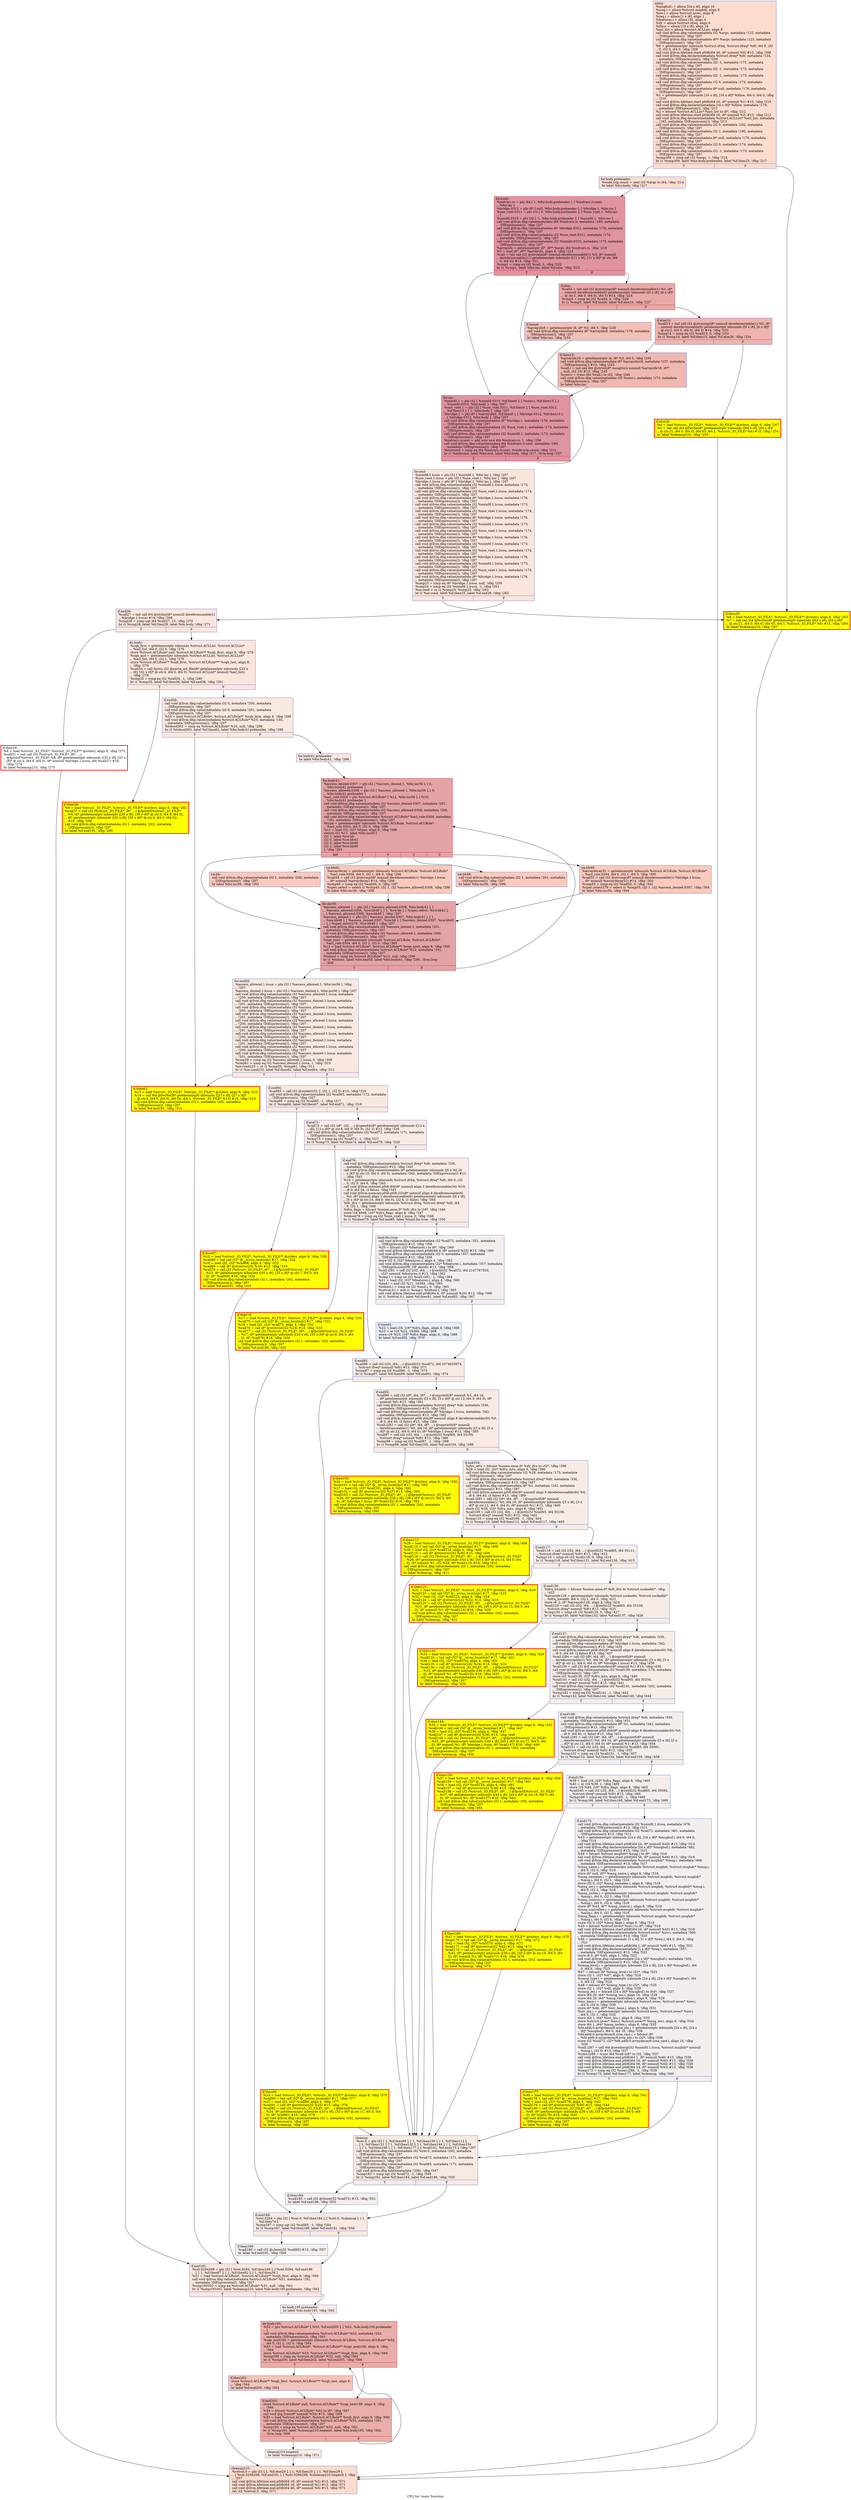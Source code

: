 digraph "CFG for 'main' function" {
	label="CFG for 'main' function";

	Node0x558052c04e00 [shape=record,color="#3d50c3ff", style=filled, fillcolor="#f7af9170",label="{entry:\l  %msgbuf.i = alloca [24 x i8], align 16\l  %msg.i = alloca %struct.msghdr, align 8\l  %iov.i = alloca %struct.iovec, align 8\l  %req.i = alloca [1 x i8], align 1\l  %features.i = alloca i32, align 4\l  %ifr = alloca %struct.ifreq, align 8\l  %iface = alloca [16 x i8], align 16\l  %acl_list = alloca %struct.ACLList, align 8\l  call void @llvm.dbg.value(metadata i32 %argc, metadata !122, metadata\l... !DIExpression()), !dbg !207\l  call void @llvm.dbg.value(metadata i8** %argv, metadata !123, metadata\l... !DIExpression()), !dbg !207\l  %0 = getelementptr inbounds %struct.ifreq, %struct.ifreq* %ifr, i64 0, i32\l... 0, i32 0, i64 0, !dbg !208\l  call void @llvm.lifetime.start.p0i8(i64 40, i8* nonnull %0) #13, !dbg !208\l  call void @llvm.dbg.declare(metadata %struct.ifreq* %ifr, metadata !124,\l... metadata !DIExpression()), !dbg !209\l  call void @llvm.dbg.value(metadata i32 -1, metadata !171, metadata\l... !DIExpression()), !dbg !207\l  call void @llvm.dbg.value(metadata i32 -1, metadata !172, metadata\l... !DIExpression()), !dbg !207\l  call void @llvm.dbg.value(metadata i32 -1, metadata !173, metadata\l... !DIExpression()), !dbg !207\l  call void @llvm.dbg.value(metadata i32 0, metadata !174, metadata\l... !DIExpression()), !dbg !207\l  call void @llvm.dbg.value(metadata i8* null, metadata !176, metadata\l... !DIExpression()), !dbg !207\l  %1 = getelementptr inbounds [16 x i8], [16 x i8]* %iface, i64 0, i64 0, !dbg\l... !210\l  call void @llvm.lifetime.start.p0i8(i64 16, i8* nonnull %1) #13, !dbg !210\l  call void @llvm.dbg.declare(metadata [16 x i8]* %iface, metadata !179,\l... metadata !DIExpression()), !dbg !211\l  %2 = bitcast %struct.ACLList* %acl_list to i8*, !dbg !212\l  call void @llvm.lifetime.start.p0i8(i64 16, i8* nonnull %2) #13, !dbg !212\l  call void @llvm.dbg.declare(metadata %struct.ACLList* %acl_list, metadata\l... !193, metadata !DIExpression()), !dbg !213\l  call void @llvm.dbg.value(metadata i32 0, metadata !202, metadata\l... !DIExpression()), !dbg !207\l  call void @llvm.dbg.value(metadata i32 1, metadata !180, metadata\l... !DIExpression()), !dbg !207\l  call void @llvm.dbg.value(metadata i8* null, metadata !176, metadata\l... !DIExpression()), !dbg !207\l  call void @llvm.dbg.value(metadata i32 0, metadata !174, metadata\l... !DIExpression()), !dbg !207\l  call void @llvm.dbg.value(metadata i32 -1, metadata !173, metadata\l... !DIExpression()), !dbg !207\l  %cmp309 = icmp sgt i32 %argc, 1, !dbg !214\l  br i1 %cmp309, label %for.body.preheader, label %if.then25, !dbg !217\l|{<s0>T|<s1>F}}"];
	Node0x558052c04e00:s0 -> Node0x558052d34e80;
	Node0x558052c04e00:s1 -> Node0x558052d26280;
	Node0x558052d34e80 [shape=record,color="#3d50c3ff", style=filled, fillcolor="#f7b39670",label="{for.body.preheader:                               \l  %wide.trip.count = zext i32 %argc to i64, !dbg !214\l  br label %for.body, !dbg !217\l}"];
	Node0x558052d34e80 -> Node0x558052d1fd90;
	Node0x558052d1fd90 [shape=record,color="#b70d28ff", style=filled, fillcolor="#b70d2870",label="{for.body:                                         \l  %indvars.iv = phi i64 [ 1, %for.body.preheader ], [ %indvars.iv.next,\l... %for.inc ]\l  %bridge.0312 = phi i8* [ null, %for.body.preheader ], [ %bridge.1, %for.inc ]\l  %use_vnet.0311 = phi i32 [ 0, %for.body.preheader ], [ %use_vnet.1, %for.inc\l... ]\l  %unixfd.0310 = phi i32 [ -1, %for.body.preheader ], [ %unixfd.1, %for.inc ]\l  call void @llvm.dbg.value(metadata i64 %indvars.iv, metadata !180, metadata\l... !DIExpression()), !dbg !207\l  call void @llvm.dbg.value(metadata i8* %bridge.0312, metadata !176, metadata\l... !DIExpression()), !dbg !207\l  call void @llvm.dbg.value(metadata i32 %use_vnet.0311, metadata !174,\l... metadata !DIExpression()), !dbg !207\l  call void @llvm.dbg.value(metadata i32 %unixfd.0310, metadata !173, metadata\l... !DIExpression()), !dbg !207\l  %arrayidx = getelementptr i8*, i8** %argv, i64 %indvars.iv, !dbg !218\l  %3 = load i8*, i8** %arrayidx, align 8, !dbg !218\l  %call = tail call i32 @strcmp(i8* nonnull dereferenceable(1) %3, i8* nonnull\l... dereferenceable(11) getelementptr inbounds ([11 x i8], [11 x i8]* @.str, i64\l... 0, i64 0)) #14, !dbg !221\l  %cmp1 = icmp eq i32 %call, 0, !dbg !222\l  br i1 %cmp1, label %for.inc, label %if.else, !dbg !223\l|{<s0>T|<s1>F}}"];
	Node0x558052d1fd90:s0 -> Node0x558052d1fce0;
	Node0x558052d1fd90:s1 -> Node0x558052d20ac0;
	Node0x558052d20ac0 [shape=record,color="#b70d28ff", style=filled, fillcolor="#ca3b3770",label="{if.else:                                          \l  %call4 = tail call i32 @strncmp(i8* nonnull dereferenceable(1) %3, i8*\l... nonnull dereferenceable(6) getelementptr inbounds ([6 x i8], [6 x i8]*\l... @.str.1, i64 0, i64 0), i64 5) #14, !dbg !224\l  %cmp5 = icmp eq i32 %call4, 0, !dbg !226\l  br i1 %cmp5, label %if.then6, label %if.else10, !dbg !227\l|{<s0>T|<s1>F}}"];
	Node0x558052d20ac0:s0 -> Node0x558052d22410;
	Node0x558052d20ac0:s1 -> Node0x558052d224d0;
	Node0x558052d22410 [shape=record,color="#3d50c3ff", style=filled, fillcolor="#e5705870",label="{if.then6:                                         \l  %arrayidx9 = getelementptr i8, i8* %3, i64 5, !dbg !228\l  call void @llvm.dbg.value(metadata i8* %arrayidx9, metadata !176, metadata\l... !DIExpression()), !dbg !207\l  br label %for.inc, !dbg !230\l}"];
	Node0x558052d22410 -> Node0x558052d1fce0;
	Node0x558052d224d0 [shape=record,color="#3d50c3ff", style=filled, fillcolor="#d8564670",label="{if.else10:                                        \l  %call13 = tail call i32 @strncmp(i8* nonnull dereferenceable(1) %3, i8*\l... nonnull dereferenceable(6) getelementptr inbounds ([6 x i8], [6 x i8]*\l... @.str.2, i64 0, i64 0), i64 5) #14, !dbg !231\l  %cmp14 = icmp eq i32 %call13, 0, !dbg !233\l  br i1 %cmp14, label %if.then15, label %if.else20, !dbg !234\l|{<s0>T|<s1>F}}"];
	Node0x558052d224d0:s0 -> Node0x558052d23f80;
	Node0x558052d224d0:s1 -> Node0x558052d24020;
	Node0x558052d23f80 [shape=record,color="#3d50c3ff", style=filled, fillcolor="#dc5d4a70",label="{if.then15:                                        \l  %arrayidx18 = getelementptr i8, i8* %3, i64 5, !dbg !235\l  call void @llvm.dbg.value(metadata i8* %arrayidx18, metadata !237, metadata\l... !DIExpression()) #13, !dbg !243\l  %call.i = tail call i64 @strtol(i8* nocapture nonnull %arrayidx18, i8**\l... null, i32 10) #13, !dbg !245\l  %conv.i = trunc i64 %call.i to i32, !dbg !246\l  call void @llvm.dbg.value(metadata i32 %conv.i, metadata !173, metadata\l... !DIExpression()), !dbg !207\l  br label %for.inc\l}"];
	Node0x558052d23f80 -> Node0x558052d1fce0;
	Node0x558052d24020 [shape=record,penwidth=3.0, style="filled", color="red", fillcolor="yellow",label="{if.else20:                                        \l  %4 = load %struct._IO_FILE*, %struct._IO_FILE** @stderr, align 8, !dbg !247\l  %5 = tail call i64 @fwrite(i8* getelementptr inbounds ([64 x i8], [64 x i8]*\l... @.str.21, i64 0, i64 0), i64 63, i64 1, %struct._IO_FILE* %4) #15, !dbg !254\l  br label %cleanup210, !dbg !255\l}"];
	Node0x558052d24020 -> Node0x558052cea950;
	Node0x558052d1fce0 [shape=record,color="#b70d28ff", style=filled, fillcolor="#b70d2870",label="{for.inc:                                          \l  %unixfd.1 = phi i32 [ %unixfd.0310, %if.then6 ], [ %conv.i, %if.then15 ], [\l... %unixfd.0310, %for.body ], !dbg !207\l  %use_vnet.1 = phi i32 [ %use_vnet.0311, %if.then6 ], [ %use_vnet.0311,\l... %if.then15 ], [ 1, %for.body ], !dbg !207\l  %bridge.1 = phi i8* [ %arrayidx9, %if.then6 ], [ %bridge.0312, %if.then15 ],\l... [ %bridge.0312, %for.body ], !dbg !207\l  call void @llvm.dbg.value(metadata i8* %bridge.1, metadata !176, metadata\l... !DIExpression()), !dbg !207\l  call void @llvm.dbg.value(metadata i32 %use_vnet.1, metadata !174, metadata\l... !DIExpression()), !dbg !207\l  call void @llvm.dbg.value(metadata i32 %unixfd.1, metadata !173, metadata\l... !DIExpression()), !dbg !207\l  %indvars.iv.next = add nuw nsw i64 %indvars.iv, 1, !dbg !256\l  call void @llvm.dbg.value(metadata i64 %indvars.iv.next, metadata !180,\l... metadata !DIExpression()), !dbg !207\l  %exitcond = icmp eq i64 %indvars.iv.next, %wide.trip.count, !dbg !214\l  br i1 %exitcond, label %for.end, label %for.body, !dbg !217, !llvm.loop !257\l|{<s0>T|<s1>F}}"];
	Node0x558052d1fce0:s0 -> Node0x558052d1fa00;
	Node0x558052d1fce0:s1 -> Node0x558052d1fd90;
	Node0x558052d1fa00 [shape=record,color="#3d50c3ff", style=filled, fillcolor="#f4c5ad70",label="{for.end:                                          \l  %unixfd.1.lcssa = phi i32 [ %unixfd.1, %for.inc ], !dbg !207\l  %use_vnet.1.lcssa = phi i32 [ %use_vnet.1, %for.inc ], !dbg !207\l  %bridge.1.lcssa = phi i8* [ %bridge.1, %for.inc ], !dbg !207\l  call void @llvm.dbg.value(metadata i32 %unixfd.1.lcssa, metadata !173,\l... metadata !DIExpression()), !dbg !207\l  call void @llvm.dbg.value(metadata i32 %use_vnet.1.lcssa, metadata !174,\l... metadata !DIExpression()), !dbg !207\l  call void @llvm.dbg.value(metadata i8* %bridge.1.lcssa, metadata !176,\l... metadata !DIExpression()), !dbg !207\l  call void @llvm.dbg.value(metadata i32 %unixfd.1.lcssa, metadata !173,\l... metadata !DIExpression()), !dbg !207\l  call void @llvm.dbg.value(metadata i32 %use_vnet.1.lcssa, metadata !174,\l... metadata !DIExpression()), !dbg !207\l  call void @llvm.dbg.value(metadata i8* %bridge.1.lcssa, metadata !176,\l... metadata !DIExpression()), !dbg !207\l  call void @llvm.dbg.value(metadata i32 %unixfd.1.lcssa, metadata !173,\l... metadata !DIExpression()), !dbg !207\l  call void @llvm.dbg.value(metadata i32 %use_vnet.1.lcssa, metadata !174,\l... metadata !DIExpression()), !dbg !207\l  call void @llvm.dbg.value(metadata i8* %bridge.1.lcssa, metadata !176,\l... metadata !DIExpression()), !dbg !207\l  call void @llvm.dbg.value(metadata i32 %unixfd.1.lcssa, metadata !173,\l... metadata !DIExpression()), !dbg !207\l  call void @llvm.dbg.value(metadata i32 %use_vnet.1.lcssa, metadata !174,\l... metadata !DIExpression()), !dbg !207\l  call void @llvm.dbg.value(metadata i8* %bridge.1.lcssa, metadata !176,\l... metadata !DIExpression()), !dbg !207\l  call void @llvm.dbg.value(metadata i32 %unixfd.1.lcssa, metadata !173,\l... metadata !DIExpression()), !dbg !207\l  call void @llvm.dbg.value(metadata i32 %use_vnet.1.lcssa, metadata !174,\l... metadata !DIExpression()), !dbg !207\l  call void @llvm.dbg.value(metadata i8* %bridge.1.lcssa, metadata !176,\l... metadata !DIExpression()), !dbg !207\l  %cmp23 = icmp eq i8* %bridge.1.lcssa, null, !dbg !259\l  %cmp24 = icmp eq i32 %unixfd.1.lcssa, -1, !dbg !261\l  %or.cond = or i1 %cmp24, %cmp23, !dbg !262\l  br i1 %or.cond, label %if.then25, label %if.end26, !dbg !262\l|{<s0>T|<s1>F}}"];
	Node0x558052d1fa00:s0 -> Node0x558052d26280;
	Node0x558052d1fa00:s1 -> Node0x558052d20690;
	Node0x558052d26280 [shape=record,penwidth=3.0, style="filled", color="red", fillcolor="yellow",label="{if.then25:                                        \l  %6 = load %struct._IO_FILE*, %struct._IO_FILE** @stderr, align 8, !dbg !263\l  %7 = tail call i64 @fwrite(i8* getelementptr inbounds ([64 x i8], [64 x i8]*\l... @.str.21, i64 0, i64 0), i64 63, i64 1, %struct._IO_FILE* %6) #15, !dbg !266\l  br label %cleanup210, !dbg !267\l}"];
	Node0x558052d26280 -> Node0x558052cea950;
	Node0x558052d20690 [shape=record,color="#3d50c3ff", style=filled, fillcolor="#f3c7b170",label="{if.end26:                                         \l  %call27 = tail call i64 @strlen(i8* nonnull dereferenceable(1)\l... %bridge.1.lcssa) #14, !dbg !268\l  %cmp28 = icmp ugt i64 %call27, 15, !dbg !270\l  br i1 %cmp28, label %if.then29, label %do.body, !dbg !271\l|{<s0>T|<s1>F}}"];
	Node0x558052d20690:s0 -> Node0x558052d289d0;
	Node0x558052d20690:s1 -> Node0x558052d2b340;
	Node0x558052d289d0 [shape=record,penwidth=3.0, color="red",label="{if.then29:                                        \l  %8 = load %struct._IO_FILE*, %struct._IO_FILE** @stderr, align 8, !dbg !272\l  %call31 = tail call i32 (%struct._IO_FILE*, i8*, ...)\l... @fprintf(%struct._IO_FILE* %8, i8* getelementptr inbounds ([25 x i8], [25 x\l... i8]* @.str.3, i64 0, i64 0), i8* nonnull %bridge.1.lcssa, i64 %call27) #16,\l... !dbg !274\l  br label %cleanup210, !dbg !275\l}"];
	Node0x558052d289d0 -> Node0x558052cea950;
	Node0x558052d2b340 [shape=record,color="#3d50c3ff", style=filled, fillcolor="#f3c7b170",label="{do.body:                                          \l  %sqh_first = getelementptr inbounds %struct.ACLList, %struct.ACLList*\l... %acl_list, i64 0, i32 0, !dbg !276\l  store %struct.ACLRule* null, %struct.ACLRule** %sqh_first, align 8, !dbg !276\l  %sqh_last = getelementptr inbounds %struct.ACLList, %struct.ACLList*\l... %acl_list, i64 0, i32 1, !dbg !276\l  store %struct.ACLRule** %sqh_first, %struct.ACLRule*** %sqh_last, align 8,\l... !dbg !276\l  %call34 = call fastcc i32 @parse_acl_file(i8* getelementptr inbounds ([32 x\l... i8], [32 x i8]* @.str.4, i64 0, i64 0), %struct.ACLList* nonnull %acl_list),\l... !dbg !278\l  %cmp35 = icmp eq i32 %call34, -1, !dbg !280\l  br i1 %cmp35, label %if.then36, label %if.end38, !dbg !281\l|{<s0>T|<s1>F}}"];
	Node0x558052d2b340:s0 -> Node0x558052d2ba10;
	Node0x558052d2b340:s1 -> Node0x558052d2ba60;
	Node0x558052d2ba10 [shape=record,penwidth=3.0, style="filled", color="red", fillcolor="yellow",label="{if.then36:                                        \l  %9 = load %struct._IO_FILE*, %struct._IO_FILE** @stderr, align 8, !dbg !282\l  %call37 = call i32 (%struct._IO_FILE*, i8*, ...) @fprintf(%struct._IO_FILE*\l... %9, i8* getelementptr inbounds ([39 x i8], [39 x i8]* @.str.5, i64 0, i64 0),\l... i8* getelementptr inbounds ([32 x i8], [32 x i8]* @.str.4, i64 0, i64 0))\l... #16, !dbg !284\l  call void @llvm.dbg.value(metadata i32 1, metadata !202, metadata\l... !DIExpression()), !dbg !207\l  br label %if.end191, !dbg !285\l}"];
	Node0x558052d2ba10 -> Node0x558052d4d820;
	Node0x558052d2ba60 [shape=record,color="#3d50c3ff", style=filled, fillcolor="#f2cab570",label="{if.end38:                                         \l  call void @llvm.dbg.value(metadata i32 0, metadata !200, metadata\l... !DIExpression()), !dbg !207\l  call void @llvm.dbg.value(metadata i32 0, metadata !201, metadata\l... !DIExpression()), !dbg !207\l  %10 = load %struct.ACLRule*, %struct.ACLRule** %sqh_first, align 8, !dbg !286\l  call void @llvm.dbg.value(metadata %struct.ACLRule* %10, metadata !181,\l... metadata !DIExpression()), !dbg !207\l  %tobool303 = icmp eq %struct.ACLRule* %10, null, !dbg !286\l  br i1 %tobool303, label %if.then62, label %for.body41.preheader, !dbg !286\l|{<s0>T|<s1>F}}"];
	Node0x558052d2ba60:s0 -> Node0x558052d2e2b0;
	Node0x558052d2ba60:s1 -> Node0x558052d2f800;
	Node0x558052d2f800 [shape=record,color="#3d50c3ff", style=filled, fillcolor="#f1ccb870",label="{for.body41.preheader:                             \l  br label %for.body41, !dbg !286\l}"];
	Node0x558052d2f800 -> Node0x558052d2ddd0;
	Node0x558052d2ddd0 [shape=record,color="#b70d28ff", style=filled, fillcolor="#c32e3170",label="{for.body41:                                       \l  %access_denied.0307 = phi i32 [ %access_denied.1, %for.inc56 ], [ 0,\l... %for.body41.preheader ]\l  %access_allowed.0306 = phi i32 [ %access_allowed.1, %for.inc56 ], [ 0,\l... %for.body41.preheader ]\l  %acl_rule.0304 = phi %struct.ACLRule* [ %12, %for.inc56 ], [ %10,\l... %for.body41.preheader ]\l  call void @llvm.dbg.value(metadata i32 %access_denied.0307, metadata !201,\l... metadata !DIExpression()), !dbg !207\l  call void @llvm.dbg.value(metadata i32 %access_allowed.0306, metadata !200,\l... metadata !DIExpression()), !dbg !207\l  call void @llvm.dbg.value(metadata %struct.ACLRule* %acl_rule.0304, metadata\l... !181, metadata !DIExpression()), !dbg !207\l  %type = getelementptr inbounds %struct.ACLRule, %struct.ACLRule*\l... %acl_rule.0304, i64 0, i32 0, !dbg !288\l  %11 = load i32, i32* %type, align 8, !dbg !288\l  switch i32 %11, label %for.inc56 [\l    i32 1, label %sw.bb\l    i32 0, label %sw.bb42\l    i32 3, label %sw.bb48\l    i32 2, label %sw.bb49\l  ], !dbg !291\l|{<s0>def|<s1>1|<s2>0|<s3>3|<s4>2}}"];
	Node0x558052d2ddd0:s0 -> Node0x558052d2dd40;
	Node0x558052d2ddd0:s1 -> Node0x558052d2e3f0;
	Node0x558052d2ddd0:s2 -> Node0x558052d2e620;
	Node0x558052d2ddd0:s3 -> Node0x558052d2fa20;
	Node0x558052d2ddd0:s4 -> Node0x558052d2fc60;
	Node0x558052d2e3f0 [shape=record,color="#3d50c3ff", style=filled, fillcolor="#ef886b70",label="{sw.bb:                                            \l  call void @llvm.dbg.value(metadata i32 1, metadata !200, metadata\l... !DIExpression()), !dbg !207\l  br label %for.inc56, !dbg !292\l}"];
	Node0x558052d2e3f0 -> Node0x558052d2dd40;
	Node0x558052d2e620 [shape=record,color="#3d50c3ff", style=filled, fillcolor="#ef886b70",label="{sw.bb42:                                          \l  %arraydecay = getelementptr inbounds %struct.ACLRule, %struct.ACLRule*\l... %acl_rule.0304, i64 0, i32 1, i64 0, !dbg !294\l  %call44 = call i32 @strcmp(i8* nonnull dereferenceable(1) %bridge.1.lcssa,\l... i8* nonnull %arraydecay) #14, !dbg !296\l  %cmp45 = icmp eq i32 %call44, 0, !dbg !297\l  %spec.select = select i1 %cmp45, i32 1, i32 %access_allowed.0306, !dbg !298\l  br label %for.inc56, !dbg !298\l}"];
	Node0x558052d2e620 -> Node0x558052d2dd40;
	Node0x558052d2fa20 [shape=record,color="#3d50c3ff", style=filled, fillcolor="#ef886b70",label="{sw.bb48:                                          \l  call void @llvm.dbg.value(metadata i32 1, metadata !201, metadata\l... !DIExpression()), !dbg !207\l  br label %for.inc56, !dbg !299\l}"];
	Node0x558052d2fa20 -> Node0x558052d2dd40;
	Node0x558052d2fc60 [shape=record,color="#3d50c3ff", style=filled, fillcolor="#ef886b70",label="{sw.bb49:                                          \l  %arraydecay51 = getelementptr inbounds %struct.ACLRule, %struct.ACLRule*\l... %acl_rule.0304, i64 0, i32 1, i64 0, !dbg !300\l  %call52 = call i32 @strcmp(i8* nonnull dereferenceable(1) %bridge.1.lcssa,\l... i8* nonnull %arraydecay51) #14, !dbg !302\l  %cmp53 = icmp eq i32 %call52, 0, !dbg !303\l  %spec.select279 = select i1 %cmp53, i32 1, i32 %access_denied.0307, !dbg !304\l  br label %for.inc56, !dbg !304\l}"];
	Node0x558052d2fc60 -> Node0x558052d2dd40;
	Node0x558052d2dd40 [shape=record,color="#b70d28ff", style=filled, fillcolor="#c32e3170",label="{for.inc56:                                        \l  %access_allowed.1 = phi i32 [ %access_allowed.0306, %for.body41 ], [\l... %access_allowed.0306, %sw.bb48 ], [ 1, %sw.bb ], [ %spec.select, %sw.bb42 ],\l... [ %access_allowed.0306, %sw.bb49 ], !dbg !207\l  %access_denied.1 = phi i32 [ %access_denied.0307, %for.body41 ], [ 1,\l... %sw.bb48 ], [ %access_denied.0307, %sw.bb ], [ %access_denied.0307, %sw.bb42\l... ], [ %spec.select279, %sw.bb49 ], !dbg !207\l  call void @llvm.dbg.value(metadata i32 %access_denied.1, metadata !201,\l... metadata !DIExpression()), !dbg !207\l  call void @llvm.dbg.value(metadata i32 %access_allowed.1, metadata !200,\l... metadata !DIExpression()), !dbg !207\l  %sqe_next = getelementptr inbounds %struct.ACLRule, %struct.ACLRule*\l... %acl_rule.0304, i64 0, i32 2, i32 0, !dbg !305\l  %12 = load %struct.ACLRule*, %struct.ACLRule** %sqe_next, align 8, !dbg !305\l  call void @llvm.dbg.value(metadata %struct.ACLRule* %12, metadata !181,\l... metadata !DIExpression()), !dbg !207\l  %tobool = icmp eq %struct.ACLRule* %12, null, !dbg !286\l  br i1 %tobool, label %for.end58, label %for.body41, !dbg !286, !llvm.loop\l... !306\l|{<s0>T|<s1>F}}"];
	Node0x558052d2dd40:s0 -> Node0x558052d23760;
	Node0x558052d2dd40:s1 -> Node0x558052d2ddd0;
	Node0x558052d23760 [shape=record,color="#3d50c3ff", style=filled, fillcolor="#f1ccb870",label="{for.end58:                                        \l  %access_allowed.1.lcssa = phi i32 [ %access_allowed.1, %for.inc56 ], !dbg\l... !207\l  %access_denied.1.lcssa = phi i32 [ %access_denied.1, %for.inc56 ], !dbg !207\l  call void @llvm.dbg.value(metadata i32 %access_allowed.1.lcssa, metadata\l... !200, metadata !DIExpression()), !dbg !207\l  call void @llvm.dbg.value(metadata i32 %access_denied.1.lcssa, metadata\l... !201, metadata !DIExpression()), !dbg !207\l  call void @llvm.dbg.value(metadata i32 %access_allowed.1.lcssa, metadata\l... !200, metadata !DIExpression()), !dbg !207\l  call void @llvm.dbg.value(metadata i32 %access_denied.1.lcssa, metadata\l... !201, metadata !DIExpression()), !dbg !207\l  call void @llvm.dbg.value(metadata i32 %access_allowed.1.lcssa, metadata\l... !200, metadata !DIExpression()), !dbg !207\l  call void @llvm.dbg.value(metadata i32 %access_denied.1.lcssa, metadata\l... !201, metadata !DIExpression()), !dbg !207\l  call void @llvm.dbg.value(metadata i32 %access_allowed.1.lcssa, metadata\l... !200, metadata !DIExpression()), !dbg !207\l  call void @llvm.dbg.value(metadata i32 %access_denied.1.lcssa, metadata\l... !201, metadata !DIExpression()), !dbg !207\l  call void @llvm.dbg.value(metadata i32 %access_allowed.1.lcssa, metadata\l... !200, metadata !DIExpression()), !dbg !207\l  call void @llvm.dbg.value(metadata i32 %access_denied.1.lcssa, metadata\l... !201, metadata !DIExpression()), !dbg !207\l  %cmp59 = icmp eq i32 %access_allowed.1.lcssa, 0, !dbg !308\l  %cmp61 = icmp eq i32 %access_denied.1.lcssa, 1, !dbg !310\l  %or.cond225 = or i1 %cmp59, %cmp61, !dbg !311\l  br i1 %or.cond225, label %if.then62, label %if.end64, !dbg !311\l|{<s0>T|<s1>F}}"];
	Node0x558052d23760:s0 -> Node0x558052d2e2b0;
	Node0x558052d23760:s1 -> Node0x558052d314c0;
	Node0x558052d2e2b0 [shape=record,penwidth=3.0, style="filled", color="red", fillcolor="yellow",label="{if.then62:                                        \l  %13 = load %struct._IO_FILE*, %struct._IO_FILE** @stderr, align 8, !dbg !312\l  %14 = call i64 @fwrite(i8* getelementptr inbounds ([27 x i8], [27 x i8]*\l... @.str.6, i64 0, i64 0), i64 26, i64 1, %struct._IO_FILE* %13) #16, !dbg !314\l  call void @llvm.dbg.value(metadata i32 1, metadata !202, metadata\l... !DIExpression()), !dbg !207\l  br label %if.end191, !dbg !315\l}"];
	Node0x558052d2e2b0 -> Node0x558052d4d820;
	Node0x558052d314c0 [shape=record,color="#3d50c3ff", style=filled, fillcolor="#f1ccb870",label="{if.end64:                                         \l  %call65 = call i32 @socket(i32 2, i32 1, i32 0) #13, !dbg !316\l  call void @llvm.dbg.value(metadata i32 %call65, metadata !172, metadata\l... !DIExpression()), !dbg !207\l  %cmp66 = icmp eq i32 %call65, -1, !dbg !317\l  br i1 %cmp66, label %if.then67, label %if.end71, !dbg !319\l|{<s0>T|<s1>F}}"];
	Node0x558052d314c0:s0 -> Node0x558052d188b0;
	Node0x558052d314c0:s1 -> Node0x558052d33a40;
	Node0x558052d188b0 [shape=record,penwidth=3.0, style="filled", color="red", fillcolor="yellow",label="{if.then67:                                        \l  %15 = load %struct._IO_FILE*, %struct._IO_FILE** @stderr, align 8, !dbg !320\l  %call68 = tail call i32* @__errno_location() #17, !dbg !322\l  %16 = load i32, i32* %call68, align 4, !dbg !322\l  %call69 = call i8* @strerror(i32 %16) #13, !dbg !323\l  %call70 = call i32 (%struct._IO_FILE*, i8*, ...) @fprintf(%struct._IO_FILE*\l... %15, i8* getelementptr inbounds ([35 x i8], [35 x i8]* @.str.7, i64 0, i64\l... 0), i8* %call69) #16, !dbg !324\l  call void @llvm.dbg.value(metadata i32 1, metadata !202, metadata\l... !DIExpression()), !dbg !207\l  br label %if.end191, !dbg !325\l}"];
	Node0x558052d188b0 -> Node0x558052d4d820;
	Node0x558052d33a40 [shape=record,color="#3d50c3ff", style=filled, fillcolor="#efcebd70",label="{if.end71:                                         \l  %call72 = call i32 (i8*, i32, ...) @open64(i8* getelementptr inbounds ([13 x\l... i8], [13 x i8]* @.str.8, i64 0, i64 0), i32 2) #13, !dbg !326\l  call void @llvm.dbg.value(metadata i32 %call72, metadata !171, metadata\l... !DIExpression()), !dbg !207\l  %cmp73 = icmp eq i32 %call72, -1, !dbg !327\l  br i1 %cmp73, label %if.then74, label %if.end78, !dbg !329\l|{<s0>T|<s1>F}}"];
	Node0x558052d33a40:s0 -> Node0x558052d36820;
	Node0x558052d33a40:s1 -> Node0x558052d36870;
	Node0x558052d36820 [shape=record,penwidth=3.0, style="filled", color="red", fillcolor="yellow",label="{if.then74:                                        \l  %17 = load %struct._IO_FILE*, %struct._IO_FILE** @stderr, align 8, !dbg !330\l  %call75 = tail call i32* @__errno_location() #17, !dbg !332\l  %18 = load i32, i32* %call75, align 4, !dbg !332\l  %call76 = call i8* @strerror(i32 %18) #13, !dbg !333\l  %call77 = call i32 (%struct._IO_FILE*, i8*, ...) @fprintf(%struct._IO_FILE*\l... %17, i8* getelementptr inbounds ([33 x i8], [33 x i8]* @.str.9, i64 0, i64\l... 0), i8* %call76) #16, !dbg !334\l  call void @llvm.dbg.value(metadata i32 1, metadata !202, metadata\l... !DIExpression()), !dbg !207\l  br label %if.end186, !dbg !335\l}"];
	Node0x558052d36820 -> Node0x558052d4ade0;
	Node0x558052d36870 [shape=record,color="#3d50c3ff", style=filled, fillcolor="#eed0c070",label="{if.end78:                                         \l  call void @llvm.dbg.value(metadata %struct.ifreq* %ifr, metadata !336,\l... metadata !DIExpression()) #13, !dbg !343\l  call void @llvm.dbg.value(metadata i8* getelementptr inbounds ([6 x i8], [6\l... x i8]* @.str.10, i64 0, i64 0), metadata !342, metadata !DIExpression()) #13,\l... !dbg !343\l  %19 = getelementptr inbounds %struct.ifreq, %struct.ifreq* %ifr, i64 0, i32\l... 0, i32 0, i64 6, !dbg !345\l  call void @llvm.memset.p0i8.i64(i8* nonnull align 2 dereferenceable(34) %19,\l... i8 0, i64 34, i1 false), !dbg !345\l  call void @llvm.memcpy.p0i8.p0i8.i32(i8* nonnull align 8 dereferenceable(6)\l... %0, i8* nonnull align 1 dereferenceable(6) getelementptr inbounds ([6 x i8],\l... [6 x i8]* @.str.10, i64 0, i64 0), i32 6, i1 false), !dbg !345\l  %ifr_ifru = getelementptr inbounds %struct.ifreq, %struct.ifreq* %ifr, i64\l... 0, i32 1, !dbg !346\l  %ifru_flags = bitcast %union.anon.0* %ifr_ifru to i16*, !dbg !346\l  store i16 4098, i16* %ifru_flags, align 8, !dbg !347\l  %tobool79 = icmp eq i32 %use_vnet.1.lcssa, 0, !dbg !348\l  br i1 %tobool79, label %if.end85, label %land.lhs.true, !dbg !350\l|{<s0>T|<s1>F}}"];
	Node0x558052d36870:s0 -> Node0x558052d39100;
	Node0x558052d36870:s1 -> Node0x558052d39150;
	Node0x558052d39150 [shape=record,color="#3d50c3ff", style=filled, fillcolor="#e3d9d370",label="{land.lhs.true:                                    \l  call void @llvm.dbg.value(metadata i32 %call72, metadata !351, metadata\l... !DIExpression()) #13, !dbg !358\l  %20 = bitcast i32* %features.i to i8*, !dbg !360\l  call void @llvm.lifetime.start.p0i8(i64 4, i8* nonnull %20) #13, !dbg !360\l  call void @llvm.dbg.value(metadata i32 0, metadata !357, metadata\l... !DIExpression()) #13, !dbg !358\l  store i32 0, i32* %features.i, align 4, !dbg !361\l  call void @llvm.dbg.value(metadata i32* %features.i, metadata !357, metadata\l... !DIExpression(DW_OP_deref)) #13, !dbg !358\l  %call.i281 = call i32 (i32, i64, ...) @ioctl(i32 %call72, i64 2147767503,\l... i32* nonnull %features.i) #13, !dbg !362\l  %cmp.i = icmp ne i32 %call.i281, -1, !dbg !364\l  %21 = load i32, i32* %features.i, align 4, !dbg !365\l  %and.i = and i32 %21, 16384, !dbg !365\l  %tobool.i = icmp ne i32 %and.i, 0, !dbg !365\l  %retval.0.i = and i1 %cmp.i, %tobool.i, !dbg !365\l  call void @llvm.lifetime.end.p0i8(i64 4, i8* nonnull %20) #13, !dbg !366\l  br i1 %retval.0.i, label %if.then81, label %if.end85, !dbg !367\l|{<s0>T|<s1>F}}"];
	Node0x558052d39150:s0 -> Node0x558052cf8730;
	Node0x558052d39150:s1 -> Node0x558052d39100;
	Node0x558052cf8730 [shape=record,color="#3d50c3ff", style=filled, fillcolor="#d1dae970",label="{if.then81:                                        \l  %22 = load i16, i16* %ifru_flags, align 8, !dbg !368\l  %23 = or i16 %22, 16384, !dbg !368\l  store i16 %23, i16* %ifru_flags, align 8, !dbg !368\l  br label %if.end85, !dbg !370\l}"];
	Node0x558052cf8730 -> Node0x558052d39100;
	Node0x558052d39100 [shape=record,color="#3d50c3ff", style=filled, fillcolor="#eed0c070",label="{if.end85:                                         \l  %call86 = call i32 (i32, i64, ...) @ioctl(i32 %call72, i64 1074025674,\l... %struct.ifreq* nonnull %ifr) #13, !dbg !371\l  %cmp87 = icmp eq i32 %call86, -1, !dbg !373\l  br i1 %cmp87, label %if.then89, label %if.end93, !dbg !374\l|{<s0>T|<s1>F}}"];
	Node0x558052d39100:s0 -> Node0x558052a46ac0;
	Node0x558052d39100:s1 -> Node0x558052d2c0f0;
	Node0x558052a46ac0 [shape=record,penwidth=3.0, style="filled", color="red", fillcolor="yellow",label="{if.then89:                                        \l  %24 = load %struct._IO_FILE*, %struct._IO_FILE** @stderr, align 8, !dbg !375\l  %call90 = tail call i32* @__errno_location() #17, !dbg !377\l  %25 = load i32, i32* %call90, align 4, !dbg !377\l  %call91 = call i8* @strerror(i32 %25) #13, !dbg !378\l  %call92 = call i32 (%struct._IO_FILE*, i8*, ...) @fprintf(%struct._IO_FILE*\l... %24, i8* getelementptr inbounds ([33 x i8], [33 x i8]* @.str.11, i64 0, i64\l... 0), i8* %call91) #16, !dbg !379\l  call void @llvm.dbg.value(metadata i32 1, metadata !202, metadata\l... !DIExpression()), !dbg !207\l  br label %cleanup, !dbg !380\l}"];
	Node0x558052a46ac0 -> Node0x558052cc9690;
	Node0x558052d2c0f0 [shape=record,color="#3d50c3ff", style=filled, fillcolor="#eed0c070",label="{if.end93:                                         \l  %call96 = call i32 (i8*, i64, i8*, ...) @snprintf(i8* nonnull %1, i64 16,\l... i8* getelementptr inbounds ([3 x i8], [3 x i8]* @.str.12, i64 0, i64 0), i8*\l... nonnull %0) #13, !dbg !381\l  call void @llvm.dbg.value(metadata %struct.ifreq* %ifr, metadata !336,\l... metadata !DIExpression()) #13, !dbg !382\l  call void @llvm.dbg.value(metadata i8* %bridge.1.lcssa, metadata !342,\l... metadata !DIExpression()) #13, !dbg !382\l  call void @llvm.memset.p0i8.i64(i8* nonnull align 8 dereferenceable(40) %0,\l... i8 0, i64 40, i1 false) #13, !dbg !384\l  %call.i282 = call i32 (i8*, i64, i8*, ...) @snprintf(i8* nonnull\l... dereferenceable(1) %0, i64 16, i8* getelementptr inbounds ([3 x i8], [3 x\l... i8]* @.str.12, i64 0, i64 0), i8* %bridge.1.lcssa) #13, !dbg !385\l  %call97 = call i32 (i32, i64, ...) @ioctl(i32 %call65, i64 35105,\l... %struct.ifreq* nonnull %ifr) #13, !dbg !386\l  %cmp98 = icmp eq i32 %call97, -1, !dbg !388\l  br i1 %cmp98, label %if.then100, label %if.end104, !dbg !389\l|{<s0>T|<s1>F}}"];
	Node0x558052d2c0f0:s0 -> Node0x558052d3c900;
	Node0x558052d2c0f0:s1 -> Node0x558052d3c950;
	Node0x558052d3c900 [shape=record,penwidth=3.0, style="filled", color="red", fillcolor="yellow",label="{if.then100:                                       \l  %26 = load %struct._IO_FILE*, %struct._IO_FILE** @stderr, align 8, !dbg !390\l  %call101 = tail call i32* @__errno_location() #17, !dbg !392\l  %27 = load i32, i32* %call101, align 4, !dbg !392\l  %call102 = call i8* @strerror(i32 %27) #13, !dbg !393\l  %call103 = call i32 (%struct._IO_FILE*, i8*, ...) @fprintf(%struct._IO_FILE*\l... %26, i8* getelementptr inbounds ([38 x i8], [38 x i8]* @.str.13, i64 0, i64\l... 0), i8* %bridge.1.lcssa, i8* %call102) #16, !dbg !394\l  call void @llvm.dbg.value(metadata i32 1, metadata !202, metadata\l... !DIExpression()), !dbg !207\l  br label %cleanup, !dbg !395\l}"];
	Node0x558052d3c900 -> Node0x558052cc9690;
	Node0x558052d3c950 [shape=record,color="#3d50c3ff", style=filled, fillcolor="#ecd3c570",label="{if.end104:                                        \l  %ifru_mtu = bitcast %union.anon.0* %ifr_ifru to i32*, !dbg !396\l  %28 = load i32, i32* %ifru_mtu, align 8, !dbg !396\l  call void @llvm.dbg.value(metadata i32 %28, metadata !175, metadata\l... !DIExpression()), !dbg !207\l  call void @llvm.dbg.value(metadata %struct.ifreq* %ifr, metadata !336,\l... metadata !DIExpression()) #13, !dbg !397\l  call void @llvm.dbg.value(metadata i8* %1, metadata !342, metadata\l... !DIExpression()) #13, !dbg !397\l  call void @llvm.memset.p0i8.i64(i8* nonnull align 8 dereferenceable(40) %0,\l... i8 0, i64 40, i1 false) #13, !dbg !399\l  %call.i283 = call i32 (i8*, i64, i8*, ...) @snprintf(i8* nonnull\l... dereferenceable(1) %0, i64 16, i8* getelementptr inbounds ([3 x i8], [3 x\l... i8]* @.str.12, i64 0, i64 0), i8* nonnull %1) #13, !dbg !400\l  store i32 %28, i32* %ifru_mtu, align 8, !dbg !401\l  %call109 = call i32 (i32, i64, ...) @ioctl(i32 %call65, i64 35106,\l... %struct.ifreq* nonnull %ifr) #13, !dbg !402\l  %cmp110 = icmp eq i32 %call109, -1, !dbg !404\l  br i1 %cmp110, label %if.then112, label %if.end117, !dbg !405\l|{<s0>T|<s1>F}}"];
	Node0x558052d3c950:s0 -> Node0x558052d2f010;
	Node0x558052d3c950:s1 -> Node0x558052d2f060;
	Node0x558052d2f010 [shape=record,penwidth=3.0, style="filled", color="red", fillcolor="yellow",label="{if.then112:                                       \l  %29 = load %struct._IO_FILE*, %struct._IO_FILE** @stderr, align 8, !dbg !406\l  %call114 = tail call i32* @__errno_location() #17, !dbg !408\l  %30 = load i32, i32* %call114, align 4, !dbg !408\l  %call115 = call i8* @strerror(i32 %30) #13, !dbg !409\l  %call116 = call i32 (%struct._IO_FILE*, i8*, ...) @fprintf(%struct._IO_FILE*\l... %29, i8* getelementptr inbounds ([44 x i8], [44 x i8]* @.str.14, i64 0, i64\l... 0), i8* nonnull %1, i32 %28, i8* %call115) #16, !dbg !410\l  call void @llvm.dbg.value(metadata i32 1, metadata !202, metadata\l... !DIExpression()), !dbg !207\l  br label %cleanup, !dbg !411\l}"];
	Node0x558052d2f010 -> Node0x558052cc9690;
	Node0x558052d2f060 [shape=record,color="#3d50c3ff", style=filled, fillcolor="#ead5c970",label="{if.end117:                                        \l  %call118 = call i32 (i32, i64, ...) @ioctl(i32 %call65, i64 35111,\l... %struct.ifreq* nonnull %ifr) #13, !dbg !412\l  %cmp119 = icmp slt i32 %call118, 0, !dbg !414\l  br i1 %cmp119, label %if.then121, label %if.end126, !dbg !415\l|{<s0>T|<s1>F}}"];
	Node0x558052d2f060:s0 -> Node0x558052d2c940;
	Node0x558052d2f060:s1 -> Node0x558052d2ccd0;
	Node0x558052d2c940 [shape=record,penwidth=3.0, style="filled", color="red", fillcolor="yellow",label="{if.then121:                                       \l  %31 = load %struct._IO_FILE*, %struct._IO_FILE** @stderr, align 8, !dbg !416\l  %call123 = tail call i32* @__errno_location() #17, !dbg !418\l  %32 = load i32, i32* %call123, align 4, !dbg !418\l  %call124 = call i8* @strerror(i32 %32) #13, !dbg !419\l  %call125 = call i32 (%struct._IO_FILE*, i8*, ...) @fprintf(%struct._IO_FILE*\l... %31, i8* getelementptr inbounds ([46 x i8], [46 x i8]* @.str.15, i64 0, i64\l... 0), i8* nonnull %1, i8* %call124) #16, !dbg !420\l  call void @llvm.dbg.value(metadata i32 1, metadata !202, metadata\l... !DIExpression()), !dbg !207\l  br label %cleanup, !dbg !421\l}"];
	Node0x558052d2c940 -> Node0x558052cc9690;
	Node0x558052d2ccd0 [shape=record,color="#3d50c3ff", style=filled, fillcolor="#ead5c970",label="{if.end126:                                        \l  %ifru_hwaddr = bitcast %union.anon.0* %ifr_ifru to %struct.sockaddr*, !dbg\l... !422\l  %arrayidx128 = getelementptr inbounds %struct.sockaddr, %struct.sockaddr*\l... %ifru_hwaddr, i64 0, i32 1, i64 0, !dbg !423\l  store i8 -2, i8* %arrayidx128, align 2, !dbg !424\l  %call129 = call i32 (i32, i64, ...) @ioctl(i32 %call65, i64 35108,\l... %struct.ifreq* nonnull %ifr) #13, !dbg !425\l  %cmp130 = icmp slt i32 %call129, 0, !dbg !427\l  br i1 %cmp130, label %if.then132, label %if.end137, !dbg !428\l|{<s0>T|<s1>F}}"];
	Node0x558052d2ccd0:s0 -> Node0x558052d42b00;
	Node0x558052d2ccd0:s1 -> Node0x558052d42b70;
	Node0x558052d42b00 [shape=record,penwidth=3.0, style="filled", color="red", fillcolor="yellow",label="{if.then132:                                       \l  %33 = load %struct._IO_FILE*, %struct._IO_FILE** @stderr, align 8, !dbg !429\l  %call134 = tail call i32* @__errno_location() #17, !dbg !431\l  %34 = load i32, i32* %call134, align 4, !dbg !431\l  %call135 = call i8* @strerror(i32 %34) #13, !dbg !432\l  %call136 = call i32 (%struct._IO_FILE*, i8*, ...) @fprintf(%struct._IO_FILE*\l... %33, i8* getelementptr inbounds ([46 x i8], [46 x i8]* @.str.16, i64 0, i64\l... 0), i8* nonnull %1, i8* %call135) #16, !dbg !433\l  call void @llvm.dbg.value(metadata i32 1, metadata !202, metadata\l... !DIExpression()), !dbg !207\l  br label %cleanup, !dbg !434\l}"];
	Node0x558052d42b00 -> Node0x558052cc9690;
	Node0x558052d42b70 [shape=record,color="#3d50c3ff", style=filled, fillcolor="#e8d6cc70",label="{if.end137:                                        \l  call void @llvm.dbg.value(metadata %struct.ifreq* %ifr, metadata !336,\l... metadata !DIExpression()) #13, !dbg !435\l  call void @llvm.dbg.value(metadata i8* %bridge.1.lcssa, metadata !342,\l... metadata !DIExpression()) #13, !dbg !435\l  call void @llvm.memset.p0i8.i64(i8* nonnull align 8 dereferenceable(40) %0,\l... i8 0, i64 40, i1 false) #13, !dbg !437\l  %call.i284 = call i32 (i8*, i64, i8*, ...) @snprintf(i8* nonnull\l... dereferenceable(1) %0, i64 16, i8* getelementptr inbounds ([3 x i8], [3 x\l... i8]* @.str.12, i64 0, i64 0), i8* %bridge.1.lcssa) #13, !dbg !438\l  %call139 = call i32 @if_nametoindex(i8* nonnull %1) #13, !dbg !439\l  call void @llvm.dbg.value(metadata i32 %call139, metadata !170, metadata\l... !DIExpression()), !dbg !207\l  store i32 %call139, i32* %ifru_mtu, align 8, !dbg !440\l  %call141 = call i32 (i32, i64, ...) @ioctl(i32 %call65, i64 35234,\l... %struct.ifreq* nonnull %ifr) #13, !dbg !441\l  call void @llvm.dbg.value(metadata i32 %call141, metadata !202, metadata\l... !DIExpression()), !dbg !207\l  %cmp142 = icmp eq i32 %call141, -1, !dbg !442\l  br i1 %cmp142, label %if.then144, label %if.end149, !dbg !444\l|{<s0>T|<s1>F}}"];
	Node0x558052d42b70:s0 -> Node0x558052d30440;
	Node0x558052d42b70:s1 -> Node0x558052d30490;
	Node0x558052d30440 [shape=record,penwidth=3.0, style="filled", color="red", fillcolor="yellow",label="{if.then144:                                       \l  %35 = load %struct._IO_FILE*, %struct._IO_FILE** @stderr, align 8, !dbg !445\l  %call146 = tail call i32* @__errno_location() #17, !dbg !447\l  %36 = load i32, i32* %call146, align 4, !dbg !447\l  %call147 = call i8* @strerror(i32 %36) #13, !dbg !448\l  %call148 = call i32 (%struct._IO_FILE*, i8*, ...) @fprintf(%struct._IO_FILE*\l... %35, i8* getelementptr inbounds ([49 x i8], [49 x i8]* @.str.17, i64 0, i64\l... 0), i8* nonnull %1, i8* %bridge.1.lcssa, i8* %call147) #16, !dbg !449\l  call void @llvm.dbg.value(metadata i32 1, metadata !202, metadata\l... !DIExpression()), !dbg !207\l  br label %cleanup, !dbg !450\l}"];
	Node0x558052d30440 -> Node0x558052cc9690;
	Node0x558052d30490 [shape=record,color="#3d50c3ff", style=filled, fillcolor="#e5d8d170",label="{if.end149:                                        \l  call void @llvm.dbg.value(metadata %struct.ifreq* %ifr, metadata !336,\l... metadata !DIExpression()) #13, !dbg !451\l  call void @llvm.dbg.value(metadata i8* %1, metadata !342, metadata\l... !DIExpression()) #13, !dbg !451\l  call void @llvm.memset.p0i8.i64(i8* nonnull align 8 dereferenceable(40) %0,\l... i8 0, i64 40, i1 false) #13, !dbg !453\l  %call.i285 = call i32 (i8*, i64, i8*, ...) @snprintf(i8* nonnull\l... dereferenceable(1) %0, i64 16, i8* getelementptr inbounds ([3 x i8], [3 x\l... i8]* @.str.12, i64 0, i64 0), i8* nonnull %1) #13, !dbg !454\l  %call151 = call i32 (i32, i64, ...) @ioctl(i32 %call65, i64 35091,\l... %struct.ifreq* nonnull %ifr) #13, !dbg !455\l  %cmp152 = icmp eq i32 %call151, -1, !dbg !457\l  br i1 %cmp152, label %if.then154, label %if.end159, !dbg !458\l|{<s0>T|<s1>F}}"];
	Node0x558052d30490:s0 -> Node0x558052d30c00;
	Node0x558052d30490:s1 -> Node0x558052d46a60;
	Node0x558052d30c00 [shape=record,penwidth=3.0, style="filled", color="red", fillcolor="yellow",label="{if.then154:                                       \l  %37 = load %struct._IO_FILE*, %struct._IO_FILE** @stderr, align 8, !dbg !459\l  %call156 = tail call i32* @__errno_location() #17, !dbg !461\l  %38 = load i32, i32* %call156, align 4, !dbg !461\l  %call157 = call i8* @strerror(i32 %38) #13, !dbg !462\l  %call158 = call i32 (%struct._IO_FILE*, i8*, ...) @fprintf(%struct._IO_FILE*\l... %37, i8* getelementptr inbounds ([44 x i8], [44 x i8]* @.str.18, i64 0, i64\l... 0), i8* nonnull %1, i8* %call157) #16, !dbg !463\l  call void @llvm.dbg.value(metadata i32 1, metadata !202, metadata\l... !DIExpression()), !dbg !207\l  br label %cleanup, !dbg !464\l}"];
	Node0x558052d30c00 -> Node0x558052cc9690;
	Node0x558052d46a60 [shape=record,color="#3d50c3ff", style=filled, fillcolor="#e5d8d170",label="{if.end159:                                        \l  %39 = load i16, i16* %ifru_flags, align 8, !dbg !465\l  %40 = or i16 %39, 1, !dbg !465\l  store i16 %40, i16* %ifru_flags, align 8, !dbg !465\l  %call165 = call i32 (i32, i64, ...) @ioctl(i32 %call65, i64 35092,\l... %struct.ifreq* nonnull %ifr) #13, !dbg !466\l  %cmp166 = icmp eq i32 %call165, -1, !dbg !468\l  br i1 %cmp166, label %if.then168, label %if.end173, !dbg !469\l|{<s0>T|<s1>F}}"];
	Node0x558052d46a60:s0 -> Node0x558052d49a80;
	Node0x558052d46a60:s1 -> Node0x558052d49af0;
	Node0x558052d49a80 [shape=record,penwidth=3.0, style="filled", color="red", fillcolor="yellow",label="{if.then168:                                       \l  %41 = load %struct._IO_FILE*, %struct._IO_FILE** @stderr, align 8, !dbg !470\l  %call170 = tail call i32* @__errno_location() #17, !dbg !472\l  %42 = load i32, i32* %call170, align 4, !dbg !472\l  %call171 = call i8* @strerror(i32 %42) #13, !dbg !473\l  %call172 = call i32 (%struct._IO_FILE*, i8*, ...) @fprintf(%struct._IO_FILE*\l... %41, i8* getelementptr inbounds ([39 x i8], [39 x i8]* @.str.19, i64 0, i64\l... 0), i8* nonnull %1, i8* %call171) #16, !dbg !474\l  call void @llvm.dbg.value(metadata i32 1, metadata !202, metadata\l... !DIExpression()), !dbg !207\l  br label %cleanup, !dbg !475\l}"];
	Node0x558052d49a80 -> Node0x558052cc9690;
	Node0x558052d49af0 [shape=record,color="#3d50c3ff", style=filled, fillcolor="#e3d9d370",label="{if.end173:                                        \l  call void @llvm.dbg.value(metadata i32 %unixfd.1.lcssa, metadata !476,\l... metadata !DIExpression()) #13, !dbg !511\l  call void @llvm.dbg.value(metadata i32 %call72, metadata !481, metadata\l... !DIExpression()) #13, !dbg !511\l  %43 = getelementptr inbounds [24 x i8], [24 x i8]* %msgbuf.i, i64 0, i64 0,\l... !dbg !514\l  call void @llvm.lifetime.start.p0i8(i64 24, i8* nonnull %43) #13, !dbg !514\l  call void @llvm.dbg.declare(metadata [24 x i8]* %msgbuf.i, metadata !482,\l... metadata !DIExpression()) #13, !dbg !515\l  %44 = bitcast %struct.msghdr* %msg.i to i8*, !dbg !516\l  call void @llvm.lifetime.start.p0i8(i64 56, i8* nonnull %44) #13, !dbg !516\l  call void @llvm.dbg.declare(metadata %struct.msghdr* %msg.i, metadata !486,\l... metadata !DIExpression()) #13, !dbg !517\l  %msg_name.i = getelementptr inbounds %struct.msghdr, %struct.msghdr* %msg.i,\l... i64 0, i32 0, !dbg !518\l  store i8* null, i8** %msg_name.i, align 8, !dbg !518\l  %msg_namelen.i = getelementptr inbounds %struct.msghdr, %struct.msghdr*\l... %msg.i, i64 0, i32 1, !dbg !518\l  store i32 0, i32* %msg_namelen.i, align 8, !dbg !518\l  %msg_iov.i = getelementptr inbounds %struct.msghdr, %struct.msghdr* %msg.i,\l... i64 0, i32 2, !dbg !518\l  %msg_iovlen.i = getelementptr inbounds %struct.msghdr, %struct.msghdr*\l... %msg.i, i64 0, i32 3, !dbg !518\l  %msg_control.i = getelementptr inbounds %struct.msghdr, %struct.msghdr*\l... %msg.i, i64 0, i32 4, !dbg !518\l  store i8* %43, i8** %msg_control.i, align 8, !dbg !518\l  %msg_controllen.i = getelementptr inbounds %struct.msghdr, %struct.msghdr*\l... %msg.i, i64 0, i32 5, !dbg !518\l  %msg_flags.i = getelementptr inbounds %struct.msghdr, %struct.msghdr*\l... %msg.i, i64 0, i32 6, !dbg !518\l  store i32 0, i32* %msg_flags.i, align 8, !dbg !518\l  %45 = bitcast %struct.iovec* %iov.i to i8*, !dbg !519\l  call void @llvm.lifetime.start.p0i8(i64 16, i8* nonnull %45) #13, !dbg !519\l  call void @llvm.dbg.declare(metadata %struct.iovec* %iov.i, metadata !506,\l... metadata !DIExpression()) #13, !dbg !520\l  %46 = getelementptr inbounds [1 x i8], [1 x i8]* %req.i, i64 0, i64 0, !dbg\l... !521\l  call void @llvm.lifetime.start.p0i8(i64 1, i8* nonnull %46) #13, !dbg !521\l  call void @llvm.dbg.declare(metadata [1 x i8]* %req.i, metadata !507,\l... metadata !DIExpression()) #13, !dbg !522\l  store i8 0, i8* %46, align 1, !dbg !522\l  call void @llvm.dbg.value(metadata [24 x i8]* %msgbuf.i, metadata !505,\l... metadata !DIExpression()) #13, !dbg !511\l  %cmsg_level.i = getelementptr inbounds [24 x i8], [24 x i8]* %msgbuf.i, i64\l... 0, i64 8, !dbg !523\l  %47 = bitcast i8* %cmsg_level.i to i32*, !dbg !523\l  store i32 1, i32* %47, align 8, !dbg !524\l  %cmsg_type.i = getelementptr inbounds [24 x i8], [24 x i8]* %msgbuf.i, i64\l... 0, i64 12, !dbg !525\l  %48 = bitcast i8* %cmsg_type.i to i32*, !dbg !525\l  store i32 1, i32* %48, align 4, !dbg !526\l  %cmsg_len.i = bitcast [24 x i8]* %msgbuf.i to i64*, !dbg !527\l  store i64 20, i64* %cmsg_len.i, align 16, !dbg !528\l  store i64 20, i64* %msg_controllen.i, align 8, !dbg !529\l  %iov_base.i = getelementptr inbounds %struct.iovec, %struct.iovec* %iov.i,\l... i64 0, i32 0, !dbg !530\l  store i8* %46, i8** %iov_base.i, align 8, !dbg !531\l  %iov_len.i = getelementptr inbounds %struct.iovec, %struct.iovec* %iov.i,\l... i64 0, i32 1, !dbg !532\l  store i64 1, i64* %iov_len.i, align 8, !dbg !533\l  store %struct.iovec* %iov.i, %struct.iovec** %msg_iov.i, align 8, !dbg !534\l  store i64 1, i64* %msg_iovlen.i, align 8, !dbg !535\l  %fd.addr.0.arraydecay8.sroa_idx.i = getelementptr inbounds [24 x i8], [24 x\l... i8]* %msgbuf.i, i64 0, i64 16, !dbg !536\l  %fd.addr.0.arraydecay8.sroa_cast.i = bitcast i8*\l... %fd.addr.0.arraydecay8.sroa_idx.i to i32*, !dbg !536\l  store i32 %call72, i32* %fd.addr.0.arraydecay8.sroa_cast.i, align 16, !dbg\l... !536\l  %call.i287 = call i64 @sendmsg(i32 %unixfd.1.lcssa, %struct.msghdr* nonnull\l... %msg.i, i32 0) #13, !dbg !537\l  %conv.i288 = trunc i64 %call.i287 to i32, !dbg !537\l  call void @llvm.lifetime.end.p0i8(i64 1, i8* nonnull %46) #13, !dbg !538\l  call void @llvm.lifetime.end.p0i8(i64 16, i8* nonnull %45) #13, !dbg !538\l  call void @llvm.lifetime.end.p0i8(i64 56, i8* nonnull %44) #13, !dbg !538\l  call void @llvm.lifetime.end.p0i8(i64 24, i8* nonnull %43) #13, !dbg !538\l  %cmp175 = icmp eq i32 %conv.i288, -1, !dbg !539\l  br i1 %cmp175, label %if.then177, label %cleanup, !dbg !540\l|{<s0>T|<s1>F}}"];
	Node0x558052d49af0:s0 -> Node0x558052d4aac0;
	Node0x558052d49af0:s1 -> Node0x558052cc9690;
	Node0x558052d4aac0 [shape=record,penwidth=3.0, style="filled", color="red", fillcolor="yellow",label="{if.then177:                                       \l  %49 = load %struct._IO_FILE*, %struct._IO_FILE** @stderr, align 8, !dbg !541\l  %call178 = tail call i32* @__errno_location() #17, !dbg !543\l  %50 = load i32, i32* %call178, align 4, !dbg !543\l  %call179 = call i8* @strerror(i32 %50) #13, !dbg !544\l  %call180 = call i32 (%struct._IO_FILE*, i8*, ...) @fprintf(%struct._IO_FILE*\l... %49, i8* getelementptr inbounds ([39 x i8], [39 x i8]* @.str.20, i64 0, i64\l... 0), i8* %call179) #16, !dbg !545\l  call void @llvm.dbg.value(metadata i32 1, metadata !202, metadata\l... !DIExpression()), !dbg !207\l  br label %cleanup, !dbg !546\l}"];
	Node0x558052d4aac0 -> Node0x558052cc9690;
	Node0x558052cc9690 [shape=record,color="#3d50c3ff", style=filled, fillcolor="#eed0c070",label="{cleanup:                                          \l  %ret.0 = phi i32 [ 1, %if.then89 ], [ 1, %if.then100 ], [ 1, %if.then112 ],\l... [ 1, %if.then121 ], [ 1, %if.then132 ], [ 1, %if.then144 ], [ 1, %if.then154\l... ], [ 1, %if.then168 ], [ 1, %if.then177 ], [ %call141, %if.end173 ], !dbg !207\l  call void @llvm.dbg.value(metadata i32 %ret.0, metadata !202, metadata\l... !DIExpression()), !dbg !207\l  call void @llvm.dbg.value(metadata i32 %call72, metadata !171, metadata\l... !DIExpression()), !dbg !207\l  call void @llvm.dbg.value(metadata i32 %call65, metadata !172, metadata\l... !DIExpression()), !dbg !207\l  call void @llvm.dbg.label(metadata !206), !dbg !547\l  %cmp182 = icmp sgt i32 %call72, -1, !dbg !548\l  br i1 %cmp182, label %if.then184, label %if.end186, !dbg !550\l|{<s0>T|<s1>F}}"];
	Node0x558052cc9690:s0 -> Node0x558052cfa210;
	Node0x558052cc9690:s1 -> Node0x558052d4ade0;
	Node0x558052cfa210 [shape=record,color="#3d50c3ff", style=filled, fillcolor="#e3d9d370",label="{if.then184:                                       \l  %call185 = call i32 @close(i32 %call72) #13, !dbg !551\l  br label %if.end186, !dbg !553\l}"];
	Node0x558052cfa210 -> Node0x558052d4ade0;
	Node0x558052d4ade0 [shape=record,color="#3d50c3ff", style=filled, fillcolor="#efcebd70",label="{if.end186:                                        \l  %ret.0294 = phi i32 [ %ret.0, %if.then184 ], [ %ret.0, %cleanup ], [ 1,\l... %if.then74 ]\l  %cmp187 = icmp sgt i32 %call65, -1, !dbg !554\l  br i1 %cmp187, label %if.then189, label %if.end191, !dbg !556\l|{<s0>T|<s1>F}}"];
	Node0x558052d4ade0:s0 -> Node0x558052d4d7d0;
	Node0x558052d4ade0:s1 -> Node0x558052d4d820;
	Node0x558052d4d7d0 [shape=record,color="#3d50c3ff", style=filled, fillcolor="#e5d8d170",label="{if.then189:                                       \l  %call190 = call i32 @close(i32 %call65) #13, !dbg !557\l  br label %if.end191, !dbg !559\l}"];
	Node0x558052d4d7d0 -> Node0x558052d4d820;
	Node0x558052d4d820 [shape=record,color="#3d50c3ff", style=filled, fillcolor="#f3c7b170",label="{if.end191:                                        \l  %ret.0294298 = phi i32 [ %ret.0294, %if.then189 ], [ %ret.0294, %if.end186\l... ], [ 1, %if.then67 ], [ 1, %if.then62 ], [ 1, %if.then36 ]\l  %51 = load %struct.ACLRule*, %struct.ACLRule** %sqh_first, align 8, !dbg !560\l  call void @llvm.dbg.value(metadata %struct.ACLRule* %51, metadata !181,\l... metadata !DIExpression()), !dbg !207\l  %cmp193302 = icmp eq %struct.ACLRule* %51, null, !dbg !561\l  br i1 %cmp193302, label %cleanup210, label %do.body195.preheader, !dbg !562\l|{<s0>T|<s1>F}}"];
	Node0x558052d4d820:s0 -> Node0x558052cea950;
	Node0x558052d4d820:s1 -> Node0x558052eab590;
	Node0x558052eab590 [shape=record,color="#3d50c3ff", style=filled, fillcolor="#ecd3c570",label="{do.body195.preheader:                             \l  br label %do.body195, !dbg !562\l}"];
	Node0x558052eab590 -> Node0x558052d4e2c0;
	Node0x558052d4e2c0 [shape=record,color="#b70d28ff", style=filled, fillcolor="#d0473d70",label="{do.body195:                                       \l  %52 = phi %struct.ACLRule* [ %55, %if.end205 ], [ %51, %do.body195.preheader\l... ]\l  call void @llvm.dbg.value(metadata %struct.ACLRule* %52, metadata !203,\l... metadata !DIExpression()), !dbg !563\l  %sqe_next198 = getelementptr inbounds %struct.ACLRule, %struct.ACLRule* %52,\l... i64 0, i32 2, i32 0, !dbg !564\l  %53 = load %struct.ACLRule*, %struct.ACLRule** %sqe_next198, align 8, !dbg\l... !564\l  store %struct.ACLRule* %53, %struct.ACLRule** %sqh_first, align 8, !dbg !564\l  %cmp200 = icmp eq %struct.ACLRule* %53, null, !dbg !564\l  br i1 %cmp200, label %if.then202, label %if.end205, !dbg !566\l|{<s0>T|<s1>F}}"];
	Node0x558052d4e2c0:s0 -> Node0x558052d4e880;
	Node0x558052d4e2c0:s1 -> Node0x558052d4e8f0;
	Node0x558052d4e880 [shape=record,color="#3d50c3ff", style=filled, fillcolor="#e97a5f70",label="{if.then202:                                       \l  store %struct.ACLRule** %sqh_first, %struct.ACLRule*** %sqh_last, align 8,\l... !dbg !564\l  br label %if.end205, !dbg !564\l}"];
	Node0x558052d4e880 -> Node0x558052d4e8f0;
	Node0x558052d4e8f0 [shape=record,color="#b70d28ff", style=filled, fillcolor="#d0473d70",label="{if.end205:                                        \l  store %struct.ACLRule* null, %struct.ACLRule** %sqe_next198, align 8, !dbg\l... !566\l  %54 = bitcast %struct.ACLRule* %52 to i8*, !dbg !567\l  call void @g_free(i8* nonnull %54) #13, !dbg !568\l  %55 = load %struct.ACLRule*, %struct.ACLRule** %sqh_first, align 8, !dbg !560\l  call void @llvm.dbg.value(metadata %struct.ACLRule* %55, metadata !181,\l... metadata !DIExpression()), !dbg !207\l  %cmp193 = icmp eq %struct.ACLRule* %55, null, !dbg !561\l  br i1 %cmp193, label %cleanup210.loopexit, label %do.body195, !dbg !562,\l... !llvm.loop !569\l|{<s0>T|<s1>F}}"];
	Node0x558052d4e8f0:s0 -> Node0x558052e8c300;
	Node0x558052d4e8f0:s1 -> Node0x558052d4e2c0;
	Node0x558052e8c300 [shape=record,color="#3d50c3ff", style=filled, fillcolor="#ecd3c570",label="{cleanup210.loopexit:                              \l  br label %cleanup210, !dbg !571\l}"];
	Node0x558052e8c300 -> Node0x558052cea950;
	Node0x558052cea950 [shape=record,color="#3d50c3ff", style=filled, fillcolor="#f7af9170",label="{cleanup210:                                       \l  %retval.0 = phi i32 [ 1, %if.else20 ], [ 1, %if.then25 ], [ 1, %if.then29 ],\l... [ %ret.0294298, %if.end191 ], [ %ret.0294298, %cleanup210.loopexit ], !dbg\l... !207\l  call void @llvm.lifetime.end.p0i8(i64 16, i8* nonnull %2) #13, !dbg !571\l  call void @llvm.lifetime.end.p0i8(i64 16, i8* nonnull %1) #13, !dbg !571\l  call void @llvm.lifetime.end.p0i8(i64 40, i8* nonnull %0) #13, !dbg !571\l  ret i32 %retval.0, !dbg !571\l}"];
}
